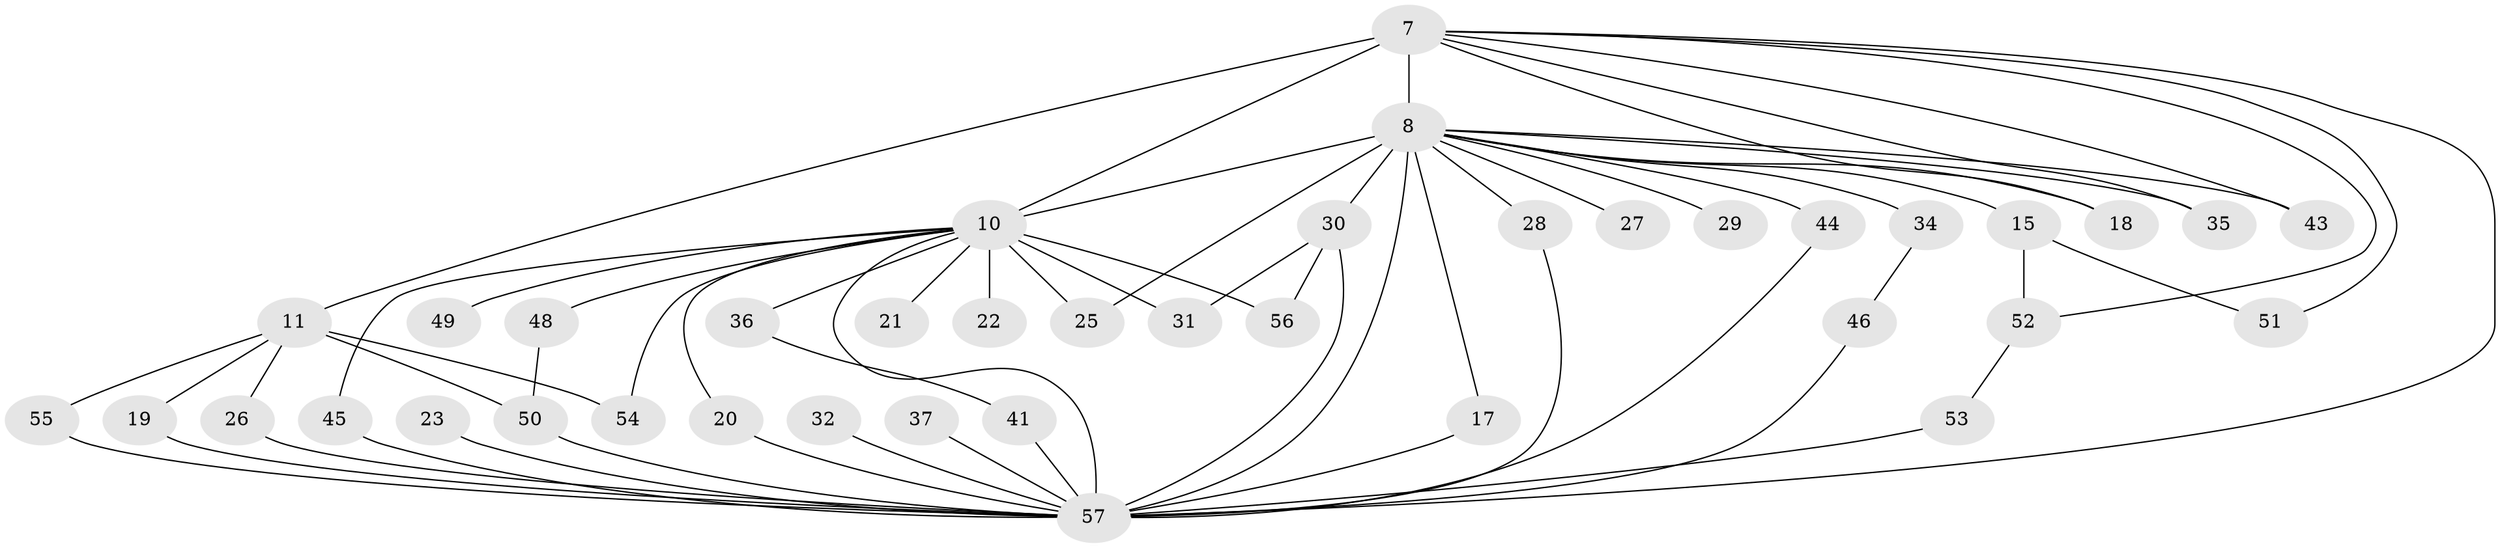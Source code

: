 // original degree distribution, {14: 0.07017543859649122, 16: 0.03508771929824561, 25: 0.017543859649122806, 19: 0.017543859649122806, 11: 0.017543859649122806, 17: 0.017543859649122806, 7: 0.017543859649122806, 3: 0.14035087719298245, 5: 0.017543859649122806, 4: 0.03508771929824561, 2: 0.5964912280701754, 6: 0.017543859649122806}
// Generated by graph-tools (version 1.1) at 2025/47/03/04/25 21:47:20]
// undirected, 39 vertices, 64 edges
graph export_dot {
graph [start="1"]
  node [color=gray90,style=filled];
  7 [super="+4"];
  8 [super="+2+6"];
  10 [super="+5"];
  11;
  15 [super="+14"];
  17;
  18;
  19;
  20;
  21 [super="+16"];
  22;
  23;
  25;
  26;
  27;
  28;
  29;
  30 [super="+13"];
  31;
  32;
  34;
  35;
  36;
  37;
  41 [super="+38"];
  43;
  44 [super="+24+39"];
  45;
  46;
  48;
  49;
  50 [super="+12"];
  51;
  52;
  53;
  54;
  55;
  56;
  57 [super="+42+47"];
  7 -- 8 [weight=8];
  7 -- 10 [weight=4];
  7 -- 11 [weight=2];
  7 -- 35;
  7 -- 43;
  7 -- 18;
  7 -- 51;
  7 -- 52;
  7 -- 57 [weight=4];
  8 -- 10 [weight=8];
  8 -- 15 [weight=3];
  8 -- 25;
  8 -- 29 [weight=2];
  8 -- 35;
  8 -- 43;
  8 -- 17;
  8 -- 18;
  8 -- 27 [weight=2];
  8 -- 28;
  8 -- 34 [weight=2];
  8 -- 44 [weight=3];
  8 -- 57 [weight=10];
  8 -- 30 [weight=2];
  10 -- 20;
  10 -- 21 [weight=3];
  10 -- 22 [weight=2];
  10 -- 45;
  10 -- 48 [weight=2];
  10 -- 54;
  10 -- 25;
  10 -- 31;
  10 -- 36;
  10 -- 49;
  10 -- 56;
  10 -- 57 [weight=5];
  11 -- 19;
  11 -- 26;
  11 -- 54;
  11 -- 55;
  11 -- 50;
  15 -- 52;
  15 -- 51;
  17 -- 57;
  19 -- 57;
  20 -- 57;
  23 -- 57 [weight=2];
  26 -- 57;
  28 -- 57;
  30 -- 56;
  30 -- 31;
  30 -- 57;
  32 -- 57 [weight=2];
  34 -- 46;
  36 -- 41;
  37 -- 57 [weight=2];
  41 -- 57 [weight=5];
  44 -- 57;
  45 -- 57;
  46 -- 57;
  48 -- 50;
  50 -- 57;
  52 -- 53;
  53 -- 57;
  55 -- 57;
}
